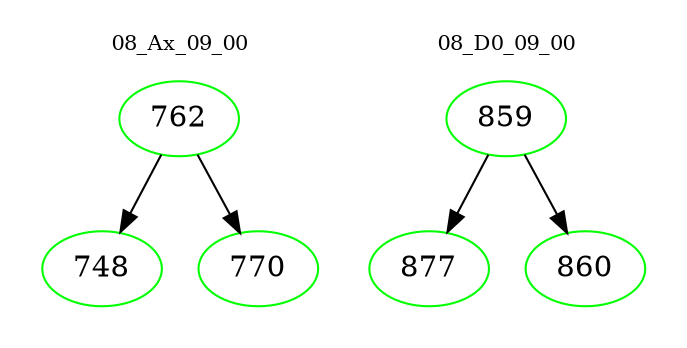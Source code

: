 digraph{
subgraph cluster_0 {
color = white
label = "08_Ax_09_00";
fontsize=10;
T0_762 [label="762", color="green"]
T0_762 -> T0_748 [color="black"]
T0_748 [label="748", color="green"]
T0_762 -> T0_770 [color="black"]
T0_770 [label="770", color="green"]
}
subgraph cluster_1 {
color = white
label = "08_D0_09_00";
fontsize=10;
T1_859 [label="859", color="green"]
T1_859 -> T1_877 [color="black"]
T1_877 [label="877", color="green"]
T1_859 -> T1_860 [color="black"]
T1_860 [label="860", color="green"]
}
}
